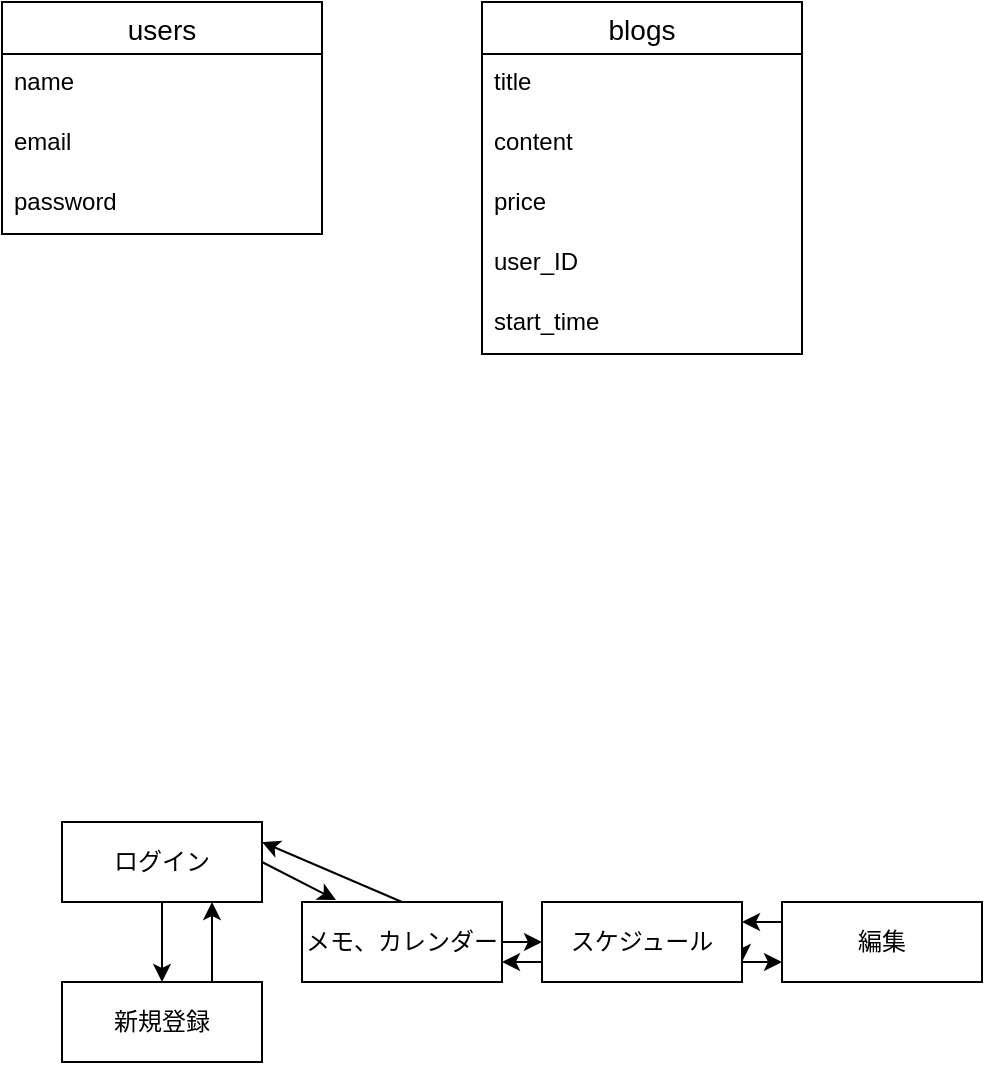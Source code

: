 <mxfile>
    <diagram id="botRd3nAU0KqiFlM1yD8" name="ページ1">
        <mxGraphModel dx="365" dy="784" grid="1" gridSize="10" guides="1" tooltips="1" connect="1" arrows="1" fold="1" page="1" pageScale="1" pageWidth="827" pageHeight="1169" math="0" shadow="0">
            <root>
                <mxCell id="0"/>
                <mxCell id="1" parent="0"/>
                <mxCell id="2" value="users" style="swimlane;fontStyle=0;childLayout=stackLayout;horizontal=1;startSize=26;horizontalStack=0;resizeParent=1;resizeParentMax=0;resizeLast=0;collapsible=1;marginBottom=0;align=center;fontSize=14;" vertex="1" parent="1">
                    <mxGeometry y="230" width="160" height="116" as="geometry"/>
                </mxCell>
                <mxCell id="3" value="name" style="text;strokeColor=none;fillColor=none;spacingLeft=4;spacingRight=4;overflow=hidden;rotatable=0;points=[[0,0.5],[1,0.5]];portConstraint=eastwest;fontSize=12;" vertex="1" parent="2">
                    <mxGeometry y="26" width="160" height="30" as="geometry"/>
                </mxCell>
                <mxCell id="4" value="email" style="text;strokeColor=none;fillColor=none;spacingLeft=4;spacingRight=4;overflow=hidden;rotatable=0;points=[[0,0.5],[1,0.5]];portConstraint=eastwest;fontSize=12;" vertex="1" parent="2">
                    <mxGeometry y="56" width="160" height="30" as="geometry"/>
                </mxCell>
                <mxCell id="5" value="password" style="text;strokeColor=none;fillColor=none;spacingLeft=4;spacingRight=4;overflow=hidden;rotatable=0;points=[[0,0.5],[1,0.5]];portConstraint=eastwest;fontSize=12;" vertex="1" parent="2">
                    <mxGeometry y="86" width="160" height="30" as="geometry"/>
                </mxCell>
                <mxCell id="6" value="blogs" style="swimlane;fontStyle=0;childLayout=stackLayout;horizontal=1;startSize=26;horizontalStack=0;resizeParent=1;resizeParentMax=0;resizeLast=0;collapsible=1;marginBottom=0;align=center;fontSize=14;" vertex="1" parent="1">
                    <mxGeometry x="240" y="230" width="160" height="176" as="geometry">
                        <mxRectangle x="240" y="230" width="70" height="30" as="alternateBounds"/>
                    </mxGeometry>
                </mxCell>
                <mxCell id="lPKStMM9IwkjRJ77LIma-30" value="title" style="text;strokeColor=none;fillColor=none;spacingLeft=4;spacingRight=4;overflow=hidden;rotatable=0;points=[[0,0.5],[1,0.5]];portConstraint=eastwest;fontSize=12;" vertex="1" parent="6">
                    <mxGeometry y="26" width="160" height="30" as="geometry"/>
                </mxCell>
                <mxCell id="lPKStMM9IwkjRJ77LIma-31" value="content" style="text;strokeColor=none;fillColor=none;spacingLeft=4;spacingRight=4;overflow=hidden;rotatable=0;points=[[0,0.5],[1,0.5]];portConstraint=eastwest;fontSize=12;" vertex="1" parent="6">
                    <mxGeometry y="56" width="160" height="30" as="geometry"/>
                </mxCell>
                <mxCell id="lPKStMM9IwkjRJ77LIma-29" value="price" style="text;strokeColor=none;fillColor=none;spacingLeft=4;spacingRight=4;overflow=hidden;rotatable=0;points=[[0,0.5],[1,0.5]];portConstraint=eastwest;fontSize=12;" vertex="1" parent="6">
                    <mxGeometry y="86" width="160" height="30" as="geometry"/>
                </mxCell>
                <mxCell id="lPKStMM9IwkjRJ77LIma-34" value="user_ID" style="text;strokeColor=none;fillColor=none;spacingLeft=4;spacingRight=4;overflow=hidden;rotatable=0;points=[[0,0.5],[1,0.5]];portConstraint=eastwest;fontSize=12;" vertex="1" parent="6">
                    <mxGeometry y="116" width="160" height="30" as="geometry"/>
                </mxCell>
                <mxCell id="lPKStMM9IwkjRJ77LIma-33" value="start_time" style="text;strokeColor=none;fillColor=none;spacingLeft=4;spacingRight=4;overflow=hidden;rotatable=0;points=[[0,0.5],[1,0.5]];portConstraint=eastwest;fontSize=12;" vertex="1" parent="6">
                    <mxGeometry y="146" width="160" height="30" as="geometry"/>
                </mxCell>
                <mxCell id="lPKStMM9IwkjRJ77LIma-55" style="edgeStyle=none;html=1;exitX=1;exitY=0.5;exitDx=0;exitDy=0;entryX=1;entryY=0.75;entryDx=0;entryDy=0;" edge="1" parent="1" source="lPKStMM9IwkjRJ77LIma-44" target="lPKStMM9IwkjRJ77LIma-44">
                    <mxGeometry relative="1" as="geometry"/>
                </mxCell>
                <mxCell id="lPKStMM9IwkjRJ77LIma-58" style="edgeStyle=none;html=1;exitX=1;exitY=0.75;exitDx=0;exitDy=0;entryX=0;entryY=0.75;entryDx=0;entryDy=0;" edge="1" parent="1" source="lPKStMM9IwkjRJ77LIma-44" target="lPKStMM9IwkjRJ77LIma-45">
                    <mxGeometry relative="1" as="geometry"/>
                </mxCell>
                <mxCell id="lPKStMM9IwkjRJ77LIma-60" style="edgeStyle=none;html=1;exitX=0;exitY=0.75;exitDx=0;exitDy=0;entryX=1;entryY=0.75;entryDx=0;entryDy=0;" edge="1" parent="1" source="lPKStMM9IwkjRJ77LIma-44" target="lPKStMM9IwkjRJ77LIma-46">
                    <mxGeometry relative="1" as="geometry"/>
                </mxCell>
                <mxCell id="lPKStMM9IwkjRJ77LIma-44" value="スケジュール" style="whiteSpace=wrap;html=1;align=center;" vertex="1" parent="1">
                    <mxGeometry x="270" y="680" width="100" height="40" as="geometry"/>
                </mxCell>
                <mxCell id="lPKStMM9IwkjRJ77LIma-59" style="edgeStyle=none;html=1;exitX=0;exitY=0.25;exitDx=0;exitDy=0;entryX=1;entryY=0.25;entryDx=0;entryDy=0;" edge="1" parent="1" source="lPKStMM9IwkjRJ77LIma-45" target="lPKStMM9IwkjRJ77LIma-44">
                    <mxGeometry relative="1" as="geometry"/>
                </mxCell>
                <mxCell id="lPKStMM9IwkjRJ77LIma-45" value="編集" style="whiteSpace=wrap;html=1;align=center;" vertex="1" parent="1">
                    <mxGeometry x="390" y="680" width="100" height="40" as="geometry"/>
                </mxCell>
                <mxCell id="lPKStMM9IwkjRJ77LIma-54" style="edgeStyle=none;html=1;exitX=1;exitY=0.5;exitDx=0;exitDy=0;entryX=0;entryY=0.5;entryDx=0;entryDy=0;" edge="1" parent="1" source="lPKStMM9IwkjRJ77LIma-46" target="lPKStMM9IwkjRJ77LIma-44">
                    <mxGeometry relative="1" as="geometry"/>
                </mxCell>
                <mxCell id="lPKStMM9IwkjRJ77LIma-61" style="edgeStyle=none;html=1;exitX=0.5;exitY=0;exitDx=0;exitDy=0;entryX=1;entryY=0.25;entryDx=0;entryDy=0;" edge="1" parent="1" source="lPKStMM9IwkjRJ77LIma-46" target="lPKStMM9IwkjRJ77LIma-48">
                    <mxGeometry relative="1" as="geometry"/>
                </mxCell>
                <mxCell id="lPKStMM9IwkjRJ77LIma-46" value="メモ、カレンダー" style="whiteSpace=wrap;html=1;align=center;" vertex="1" parent="1">
                    <mxGeometry x="150" y="680" width="100" height="40" as="geometry"/>
                </mxCell>
                <mxCell id="lPKStMM9IwkjRJ77LIma-52" style="edgeStyle=none;html=1;exitX=0.75;exitY=0;exitDx=0;exitDy=0;entryX=0.75;entryY=1;entryDx=0;entryDy=0;" edge="1" parent="1" source="lPKStMM9IwkjRJ77LIma-47" target="lPKStMM9IwkjRJ77LIma-48">
                    <mxGeometry relative="1" as="geometry"/>
                </mxCell>
                <mxCell id="lPKStMM9IwkjRJ77LIma-47" value="新規登録" style="whiteSpace=wrap;html=1;align=center;" vertex="1" parent="1">
                    <mxGeometry x="30" y="720" width="100" height="40" as="geometry"/>
                </mxCell>
                <mxCell id="lPKStMM9IwkjRJ77LIma-51" style="edgeStyle=none;html=1;exitX=0.5;exitY=1;exitDx=0;exitDy=0;" edge="1" parent="1" source="lPKStMM9IwkjRJ77LIma-48" target="lPKStMM9IwkjRJ77LIma-47">
                    <mxGeometry relative="1" as="geometry"/>
                </mxCell>
                <mxCell id="lPKStMM9IwkjRJ77LIma-53" style="edgeStyle=none;html=1;exitX=1;exitY=0.5;exitDx=0;exitDy=0;entryX=0.17;entryY=-0.025;entryDx=0;entryDy=0;entryPerimeter=0;" edge="1" parent="1" source="lPKStMM9IwkjRJ77LIma-48" target="lPKStMM9IwkjRJ77LIma-46">
                    <mxGeometry relative="1" as="geometry"/>
                </mxCell>
                <mxCell id="lPKStMM9IwkjRJ77LIma-48" value="ログイン" style="whiteSpace=wrap;html=1;align=center;" vertex="1" parent="1">
                    <mxGeometry x="30" y="640" width="100" height="40" as="geometry"/>
                </mxCell>
            </root>
        </mxGraphModel>
    </diagram>
    <diagram id="JqP3ML9VktNh9FsQ3B8f" name="ページ2">
        <mxGraphModel dx="365" dy="784" grid="1" gridSize="10" guides="1" tooltips="1" connect="1" arrows="1" fold="1" page="1" pageScale="1" pageWidth="827" pageHeight="1169" math="0" shadow="0">
            <root>
                <mxCell id="0"/>
                <mxCell id="1" parent="0"/>
            </root>
        </mxGraphModel>
    </diagram>
</mxfile>